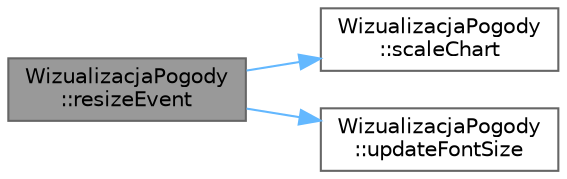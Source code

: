 digraph "WizualizacjaPogody::resizeEvent"
{
 // LATEX_PDF_SIZE
  bgcolor="transparent";
  edge [fontname=Helvetica,fontsize=10,labelfontname=Helvetica,labelfontsize=10];
  node [fontname=Helvetica,fontsize=10,shape=box,height=0.2,width=0.4];
  rankdir="LR";
  Node1 [id="Node000001",label="WizualizacjaPogody\l::resizeEvent",height=0.2,width=0.4,color="gray40", fillcolor="grey60", style="filled", fontcolor="black",tooltip="Przesłonięta metoda do obsługi zdarzenia zmiany rozmiaru okna."];
  Node1 -> Node2 [id="edge1_Node000001_Node000002",color="steelblue1",style="solid",tooltip=" "];
  Node2 [id="Node000002",label="WizualizacjaPogody\l::scaleChart",height=0.2,width=0.4,color="grey40", fillcolor="white", style="filled",URL="$class_wizualizacja_pogody.html#ae0247e8fa07e0c0751d2ea72b336f073",tooltip="Metoda do skalowania widoku wykresu."];
  Node1 -> Node3 [id="edge2_Node000001_Node000003",color="steelblue1",style="solid",tooltip=" "];
  Node3 [id="Node000003",label="WizualizacjaPogody\l::updateFontSize",height=0.2,width=0.4,color="grey40", fillcolor="white", style="filled",URL="$class_wizualizacja_pogody.html#a7b8e4b59ac3831da026d5d51cd83dc33",tooltip="Metoda do aktualizacji rozmiaru czcionki etykiety."];
}
